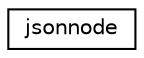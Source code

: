 digraph "Graphical Class Hierarchy"
{
 // INTERACTIVE_SVG=YES
  edge [fontname="Helvetica",fontsize="10",labelfontname="Helvetica",labelfontsize="10"];
  node [fontname="Helvetica",fontsize="10",shape=record];
  rankdir="LR";
  Node0 [label="jsonnode",height=0.2,width=0.4,color="black", fillcolor="white", style="filled",URL="$structjsonnode.html"];
}
